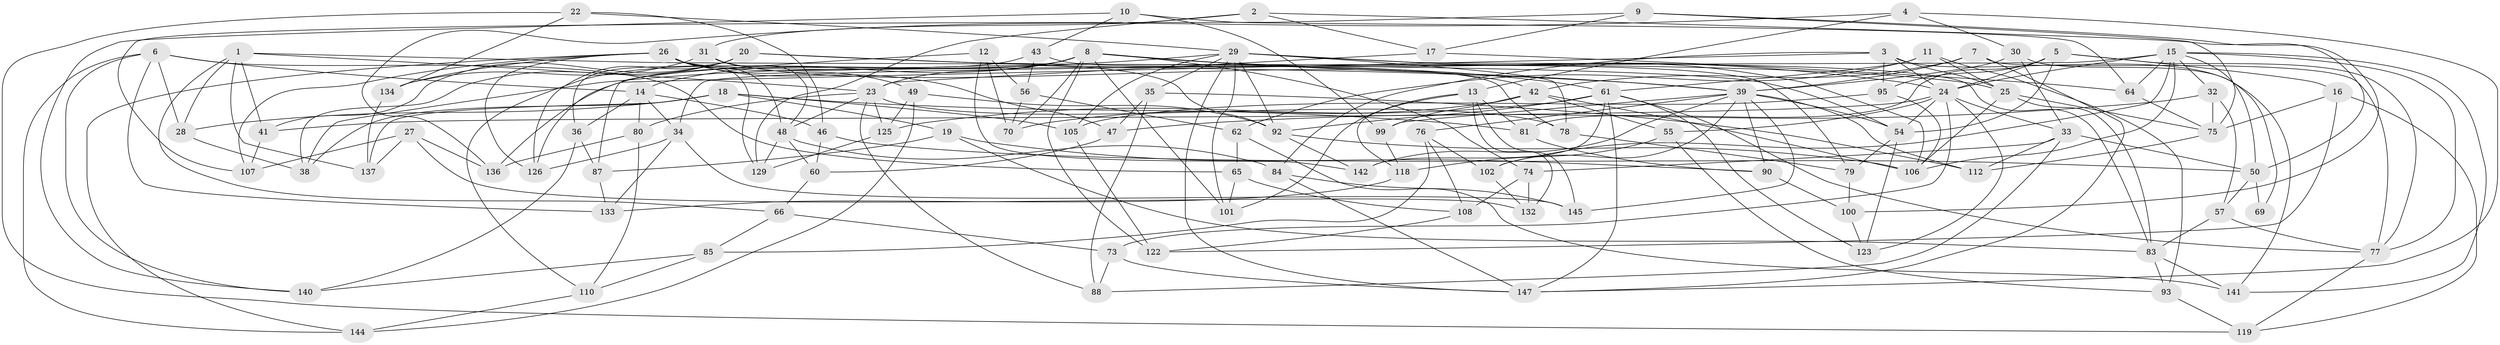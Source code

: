 // original degree distribution, {4: 1.0}
// Generated by graph-tools (version 1.1) at 2025/20/03/04/25 18:20:56]
// undirected, 103 vertices, 248 edges
graph export_dot {
graph [start="1"]
  node [color=gray90,style=filled];
  1 [super="+98"];
  2;
  3 [super="+59"];
  4;
  5 [super="+67"];
  6 [super="+114"];
  7;
  8 [super="+68+103"];
  9;
  10;
  11;
  12;
  13 [super="+45"];
  14 [super="+37"];
  15 [super="+40+113+53"];
  16;
  17;
  18 [super="+21"];
  19;
  20 [super="+44"];
  22;
  23 [super="+127+138"];
  24 [super="+111+72"];
  25 [super="+117"];
  26 [super="+121+91"];
  27;
  28;
  29 [super="+104+51"];
  30;
  31;
  32;
  33 [super="+63"];
  34 [super="+115"];
  35;
  36;
  38;
  39 [super="+58"];
  41;
  42 [super="+130"];
  43;
  46;
  47;
  48 [super="+52"];
  49;
  50 [super="+109"];
  54 [super="+116"];
  55;
  56;
  57;
  60;
  61 [super="+71"];
  62;
  64;
  65;
  66;
  69;
  70;
  73;
  74;
  75 [super="+86"];
  76;
  77 [super="+139"];
  78;
  79;
  80;
  81;
  83 [super="+120"];
  84;
  85;
  87;
  88;
  90;
  92 [super="+128"];
  93;
  95;
  99;
  100;
  101;
  102;
  105;
  106 [super="+146"];
  107;
  108;
  110;
  112;
  118;
  119;
  122;
  123;
  125;
  126;
  129;
  132;
  133;
  134;
  136;
  137;
  140;
  141;
  142;
  144;
  145;
  147 [super="+148"];
  1 -- 28;
  1 -- 66;
  1 -- 23;
  1 -- 54;
  1 -- 41;
  1 -- 137;
  2 -- 17;
  2 -- 129;
  2 -- 31;
  2 -- 50;
  3 -- 141;
  3 -- 25;
  3 -- 24;
  3 -- 136;
  3 -- 84;
  3 -- 95;
  4 -- 136;
  4 -- 30;
  4 -- 147;
  4 -- 13;
  5 -- 95;
  5 -- 16;
  5 -- 81;
  5 -- 24;
  5 -- 77;
  5 -- 54;
  6 -- 65;
  6 -- 133;
  6 -- 28;
  6 -- 144;
  6 -- 140;
  6 -- 14;
  7 -- 42;
  7 -- 147;
  7 -- 77;
  7 -- 39;
  8 -- 101;
  8 -- 74;
  8 -- 70;
  8 -- 122;
  8 -- 126;
  8 -- 23;
  8 -- 24;
  8 -- 14;
  8 -- 39;
  8 -- 61;
  9 -- 107;
  9 -- 17;
  9 -- 100;
  9 -- 75;
  10 -- 43;
  10 -- 140;
  10 -- 99;
  10 -- 64;
  11 -- 93;
  11 -- 62;
  11 -- 25;
  11 -- 61;
  12 -- 56;
  12 -- 70;
  12 -- 142;
  12 -- 87;
  13 -- 132;
  13 -- 81;
  13 -- 101;
  13 -- 145;
  13 -- 118;
  14 -- 36;
  14 -- 34;
  14 -- 80;
  14 -- 46;
  15 -- 102;
  15 -- 24;
  15 -- 106;
  15 -- 64;
  15 -- 34 [weight=2];
  15 -- 141;
  15 -- 77;
  15 -- 32;
  15 -- 50;
  16 -- 119;
  16 -- 122;
  16 -- 75;
  17 -- 64;
  17 -- 23;
  18 -- 19;
  18 -- 105;
  18 -- 28;
  18 -- 81;
  18 -- 137;
  18 -- 38;
  19 -- 90;
  19 -- 83;
  19 -- 87;
  20 -- 126;
  20 -- 36;
  20 -- 41;
  20 -- 25;
  20 -- 38;
  20 -- 39;
  22 -- 46;
  22 -- 119;
  22 -- 134;
  22 -- 29;
  23 -- 125;
  23 -- 88;
  23 -- 78;
  23 -- 48;
  23 -- 80;
  24 -- 41;
  24 -- 55;
  24 -- 33;
  24 -- 73;
  24 -- 123;
  24 -- 54;
  25 -- 83;
  25 -- 75;
  25 -- 106;
  26 -- 92;
  26 -- 47;
  26 -- 126;
  26 -- 107;
  26 -- 78;
  26 -- 48;
  26 -- 49;
  26 -- 144;
  26 -- 129;
  26 -- 134;
  27 -- 137;
  27 -- 132;
  27 -- 136;
  27 -- 107;
  28 -- 38;
  29 -- 101;
  29 -- 105;
  29 -- 35;
  29 -- 147;
  29 -- 106;
  29 -- 83;
  29 -- 78;
  29 -- 92;
  29 -- 38;
  30 -- 69;
  30 -- 33;
  30 -- 39;
  31 -- 134;
  31 -- 48;
  31 -- 42;
  32 -- 57;
  32 -- 75;
  32 -- 47;
  33 -- 112;
  33 -- 88;
  33 -- 50;
  33 -- 74;
  34 -- 133;
  34 -- 145;
  34 -- 126;
  35 -- 112;
  35 -- 88;
  35 -- 47;
  36 -- 87;
  36 -- 140;
  39 -- 112;
  39 -- 90;
  39 -- 76;
  39 -- 99;
  39 -- 102;
  39 -- 142;
  39 -- 145;
  39 -- 54;
  41 -- 107;
  42 -- 55;
  42 -- 99;
  42 -- 70;
  42 -- 106;
  43 -- 110;
  43 -- 56;
  43 -- 79;
  46 -- 50;
  46 -- 60;
  47 -- 60;
  48 -- 129;
  48 -- 60;
  48 -- 84;
  49 -- 125;
  49 -- 144;
  49 -- 92;
  50 -- 69 [weight=3];
  50 -- 57;
  54 -- 79;
  54 -- 123;
  55 -- 93;
  55 -- 118;
  56 -- 70;
  56 -- 62;
  57 -- 83;
  57 -- 77;
  60 -- 66;
  61 -- 125;
  61 -- 92;
  61 -- 142;
  61 -- 147;
  61 -- 77;
  61 -- 123;
  62 -- 65;
  62 -- 141;
  64 -- 75;
  65 -- 108;
  65 -- 101;
  66 -- 73;
  66 -- 85;
  73 -- 147;
  73 -- 88;
  74 -- 132;
  74 -- 108;
  75 -- 112;
  76 -- 85;
  76 -- 108;
  76 -- 102;
  77 -- 119;
  78 -- 79;
  79 -- 100;
  80 -- 136;
  80 -- 110;
  81 -- 90;
  83 -- 93;
  83 -- 141;
  84 -- 147;
  84 -- 145;
  85 -- 110;
  85 -- 140;
  87 -- 133;
  90 -- 100;
  92 -- 142;
  92 -- 106;
  93 -- 119;
  95 -- 105;
  95 -- 106;
  99 -- 118;
  100 -- 123;
  102 -- 132;
  105 -- 122;
  108 -- 122;
  110 -- 144;
  118 -- 133;
  125 -- 129;
  134 -- 137;
}
